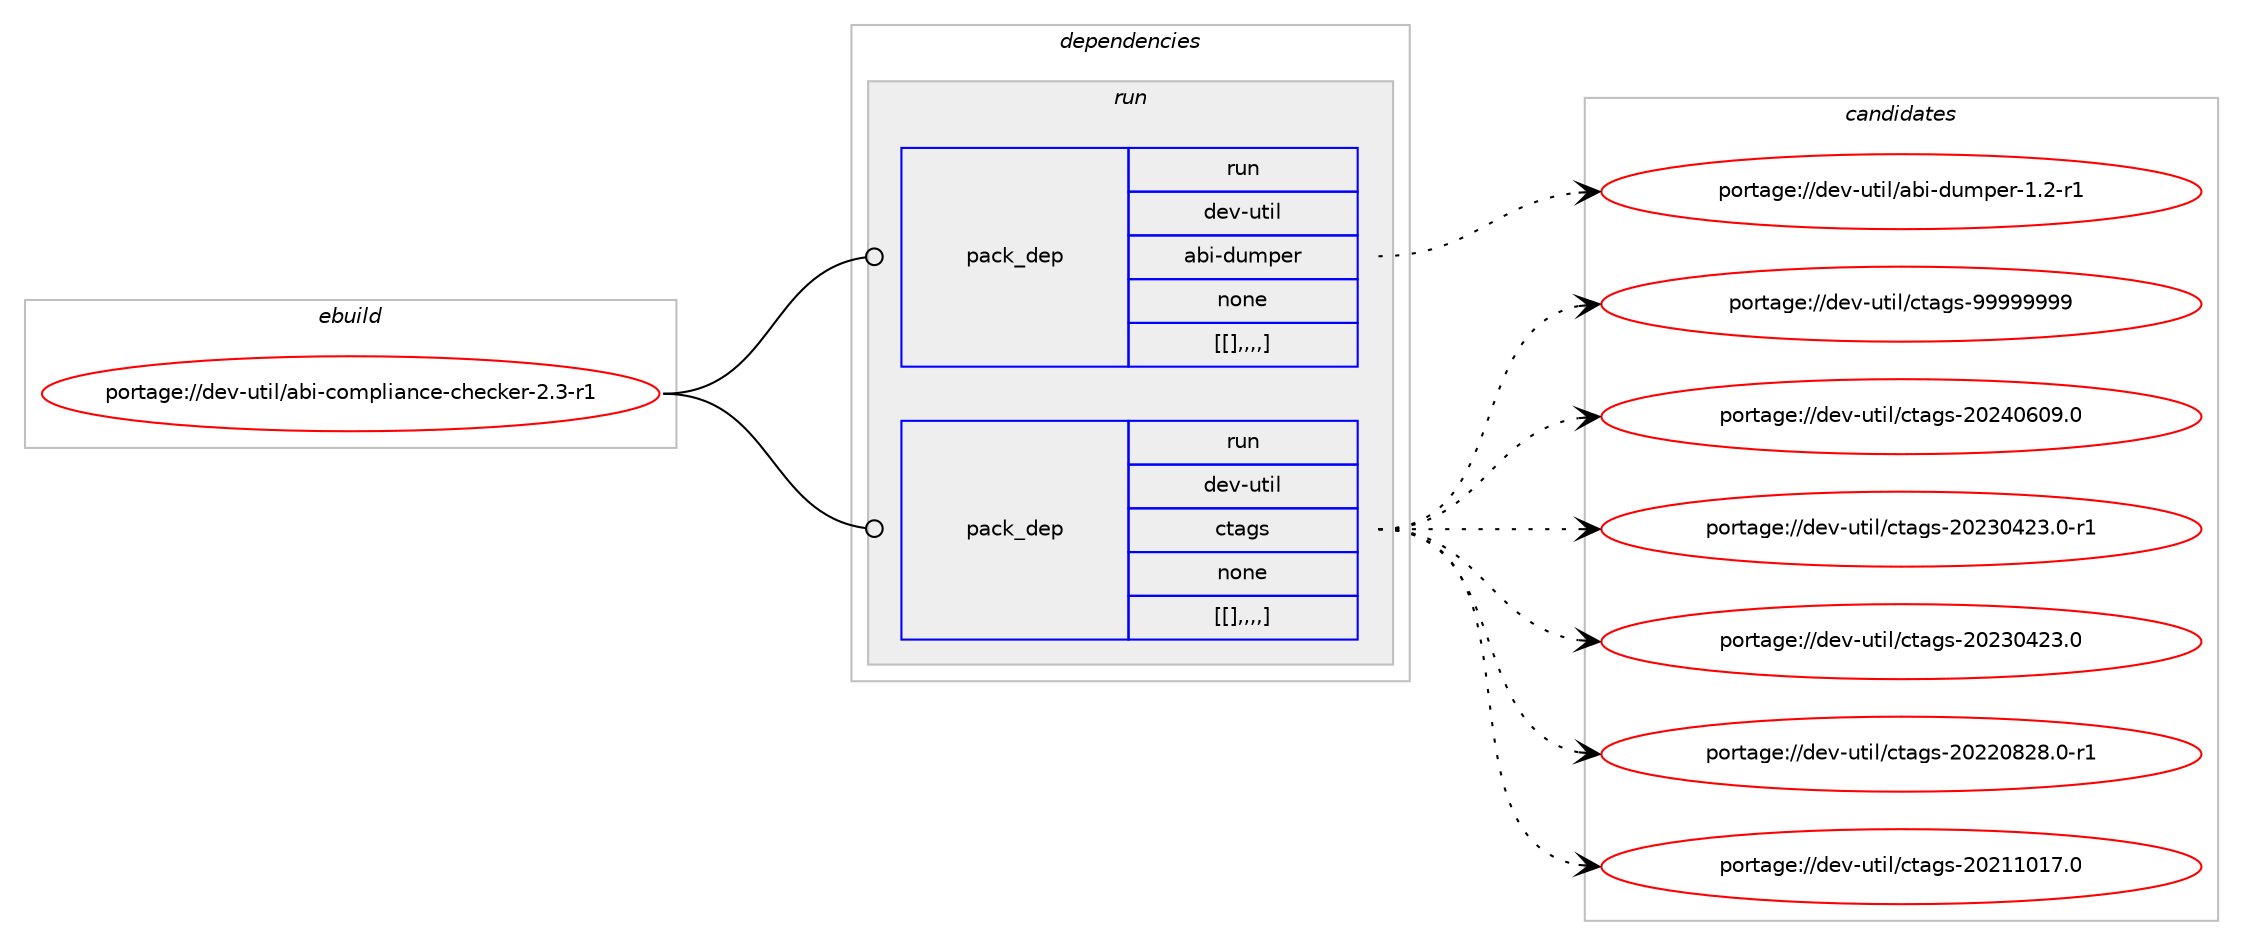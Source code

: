 digraph prolog {

# *************
# Graph options
# *************

newrank=true;
concentrate=true;
compound=true;
graph [rankdir=LR,fontname=Helvetica,fontsize=10,ranksep=1.5];#, ranksep=2.5, nodesep=0.2];
edge  [arrowhead=vee];
node  [fontname=Helvetica,fontsize=10];

# **********
# The ebuild
# **********

subgraph cluster_leftcol {
color=gray;
label=<<i>ebuild</i>>;
id [label="portage://dev-util/abi-compliance-checker-2.3-r1", color=red, width=4, href="../dev-util/abi-compliance-checker-2.3-r1.svg"];
}

# ****************
# The dependencies
# ****************

subgraph cluster_midcol {
color=gray;
label=<<i>dependencies</i>>;
subgraph cluster_compile {
fillcolor="#eeeeee";
style=filled;
label=<<i>compile</i>>;
}
subgraph cluster_compileandrun {
fillcolor="#eeeeee";
style=filled;
label=<<i>compile and run</i>>;
}
subgraph cluster_run {
fillcolor="#eeeeee";
style=filled;
label=<<i>run</i>>;
subgraph pack151541 {
dependency213766 [label=<<TABLE BORDER="0" CELLBORDER="1" CELLSPACING="0" CELLPADDING="4" WIDTH="220"><TR><TD ROWSPAN="6" CELLPADDING="30">pack_dep</TD></TR><TR><TD WIDTH="110">run</TD></TR><TR><TD>dev-util</TD></TR><TR><TD>abi-dumper</TD></TR><TR><TD>none</TD></TR><TR><TD>[[],,,,]</TD></TR></TABLE>>, shape=none, color=blue];
}
id:e -> dependency213766:w [weight=20,style="solid",arrowhead="odot"];
subgraph pack151542 {
dependency213767 [label=<<TABLE BORDER="0" CELLBORDER="1" CELLSPACING="0" CELLPADDING="4" WIDTH="220"><TR><TD ROWSPAN="6" CELLPADDING="30">pack_dep</TD></TR><TR><TD WIDTH="110">run</TD></TR><TR><TD>dev-util</TD></TR><TR><TD>ctags</TD></TR><TR><TD>none</TD></TR><TR><TD>[[],,,,]</TD></TR></TABLE>>, shape=none, color=blue];
}
id:e -> dependency213767:w [weight=20,style="solid",arrowhead="odot"];
}
}

# **************
# The candidates
# **************

subgraph cluster_choices {
rank=same;
color=gray;
label=<<i>candidates</i>>;

subgraph choice151541 {
color=black;
nodesep=1;
choice1001011184511711610510847979810545100117109112101114454946504511449 [label="portage://dev-util/abi-dumper-1.2-r1", color=red, width=4,href="../dev-util/abi-dumper-1.2-r1.svg"];
dependency213766:e -> choice1001011184511711610510847979810545100117109112101114454946504511449:w [style=dotted,weight="100"];
}
subgraph choice151542 {
color=black;
nodesep=1;
choice10010111845117116105108479911697103115455757575757575757 [label="portage://dev-util/ctags-99999999", color=red, width=4,href="../dev-util/ctags-99999999.svg"];
choice100101118451171161051084799116971031154550485052485448574648 [label="portage://dev-util/ctags-20240609.0", color=red, width=4,href="../dev-util/ctags-20240609.0.svg"];
choice1001011184511711610510847991169710311545504850514852505146484511449 [label="portage://dev-util/ctags-20230423.0-r1", color=red, width=4,href="../dev-util/ctags-20230423.0-r1.svg"];
choice100101118451171161051084799116971031154550485051485250514648 [label="portage://dev-util/ctags-20230423.0", color=red, width=4,href="../dev-util/ctags-20230423.0.svg"];
choice1001011184511711610510847991169710311545504850504856505646484511449 [label="portage://dev-util/ctags-20220828.0-r1", color=red, width=4,href="../dev-util/ctags-20220828.0-r1.svg"];
choice100101118451171161051084799116971031154550485049494849554648 [label="portage://dev-util/ctags-20211017.0", color=red, width=4,href="../dev-util/ctags-20211017.0.svg"];
dependency213767:e -> choice10010111845117116105108479911697103115455757575757575757:w [style=dotted,weight="100"];
dependency213767:e -> choice100101118451171161051084799116971031154550485052485448574648:w [style=dotted,weight="100"];
dependency213767:e -> choice1001011184511711610510847991169710311545504850514852505146484511449:w [style=dotted,weight="100"];
dependency213767:e -> choice100101118451171161051084799116971031154550485051485250514648:w [style=dotted,weight="100"];
dependency213767:e -> choice1001011184511711610510847991169710311545504850504856505646484511449:w [style=dotted,weight="100"];
dependency213767:e -> choice100101118451171161051084799116971031154550485049494849554648:w [style=dotted,weight="100"];
}
}

}
